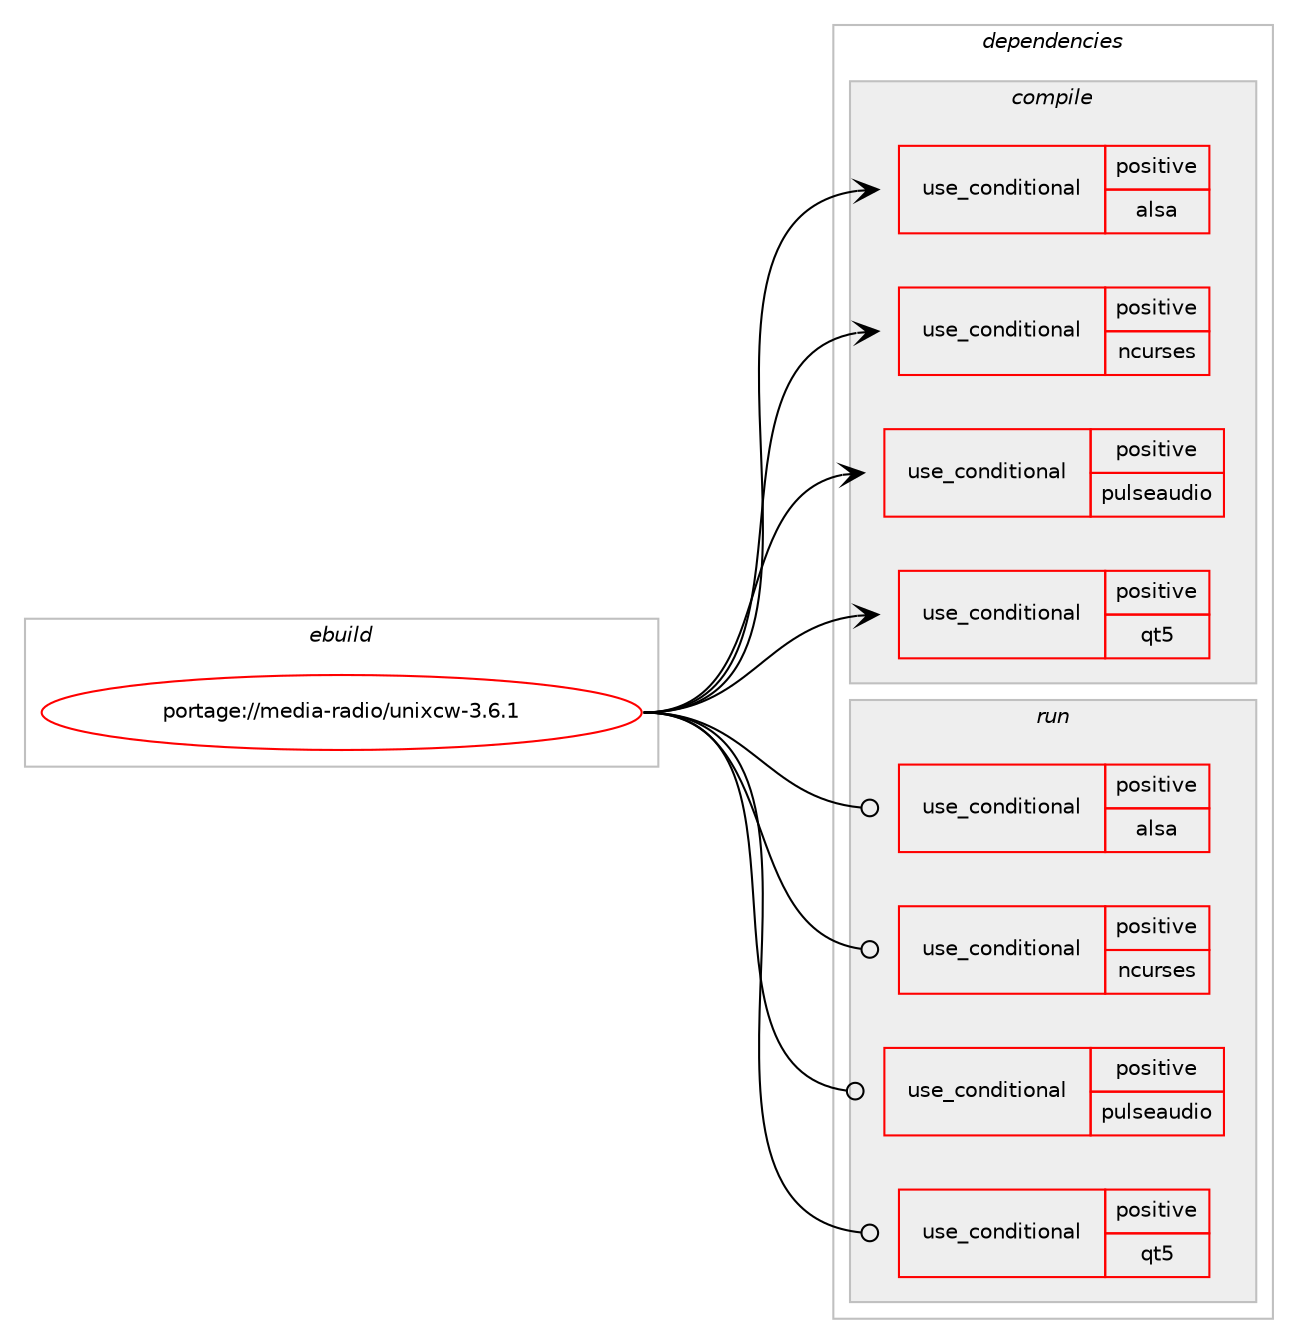 digraph prolog {

# *************
# Graph options
# *************

newrank=true;
concentrate=true;
compound=true;
graph [rankdir=LR,fontname=Helvetica,fontsize=10,ranksep=1.5];#, ranksep=2.5, nodesep=0.2];
edge  [arrowhead=vee];
node  [fontname=Helvetica,fontsize=10];

# **********
# The ebuild
# **********

subgraph cluster_leftcol {
color=gray;
rank=same;
label=<<i>ebuild</i>>;
id [label="portage://media-radio/unixcw-3.6.1", color=red, width=4, href="../media-radio/unixcw-3.6.1.svg"];
}

# ****************
# The dependencies
# ****************

subgraph cluster_midcol {
color=gray;
label=<<i>dependencies</i>>;
subgraph cluster_compile {
fillcolor="#eeeeee";
style=filled;
label=<<i>compile</i>>;
subgraph cond76892 {
dependency161537 [label=<<TABLE BORDER="0" CELLBORDER="1" CELLSPACING="0" CELLPADDING="4"><TR><TD ROWSPAN="3" CELLPADDING="10">use_conditional</TD></TR><TR><TD>positive</TD></TR><TR><TD>alsa</TD></TR></TABLE>>, shape=none, color=red];
# *** BEGIN UNKNOWN DEPENDENCY TYPE (TODO) ***
# dependency161537 -> package_dependency(portage://media-radio/unixcw-3.6.1,install,no,media-libs,alsa-lib,none,[,,],[],[])
# *** END UNKNOWN DEPENDENCY TYPE (TODO) ***

}
id:e -> dependency161537:w [weight=20,style="solid",arrowhead="vee"];
subgraph cond76893 {
dependency161538 [label=<<TABLE BORDER="0" CELLBORDER="1" CELLSPACING="0" CELLPADDING="4"><TR><TD ROWSPAN="3" CELLPADDING="10">use_conditional</TD></TR><TR><TD>positive</TD></TR><TR><TD>ncurses</TD></TR></TABLE>>, shape=none, color=red];
# *** BEGIN UNKNOWN DEPENDENCY TYPE (TODO) ***
# dependency161538 -> package_dependency(portage://media-radio/unixcw-3.6.1,install,no,sys-libs,ncurses,none,[,,],any_same_slot,[])
# *** END UNKNOWN DEPENDENCY TYPE (TODO) ***

}
id:e -> dependency161538:w [weight=20,style="solid",arrowhead="vee"];
subgraph cond76894 {
dependency161539 [label=<<TABLE BORDER="0" CELLBORDER="1" CELLSPACING="0" CELLPADDING="4"><TR><TD ROWSPAN="3" CELLPADDING="10">use_conditional</TD></TR><TR><TD>positive</TD></TR><TR><TD>pulseaudio</TD></TR></TABLE>>, shape=none, color=red];
# *** BEGIN UNKNOWN DEPENDENCY TYPE (TODO) ***
# dependency161539 -> package_dependency(portage://media-radio/unixcw-3.6.1,install,no,media-libs,libpulse,none,[,,],[],[])
# *** END UNKNOWN DEPENDENCY TYPE (TODO) ***

}
id:e -> dependency161539:w [weight=20,style="solid",arrowhead="vee"];
subgraph cond76895 {
dependency161540 [label=<<TABLE BORDER="0" CELLBORDER="1" CELLSPACING="0" CELLPADDING="4"><TR><TD ROWSPAN="3" CELLPADDING="10">use_conditional</TD></TR><TR><TD>positive</TD></TR><TR><TD>qt5</TD></TR></TABLE>>, shape=none, color=red];
# *** BEGIN UNKNOWN DEPENDENCY TYPE (TODO) ***
# dependency161540 -> package_dependency(portage://media-radio/unixcw-3.6.1,install,no,dev-qt,qtcore,none,[,,],[slot(5)],[])
# *** END UNKNOWN DEPENDENCY TYPE (TODO) ***

# *** BEGIN UNKNOWN DEPENDENCY TYPE (TODO) ***
# dependency161540 -> package_dependency(portage://media-radio/unixcw-3.6.1,install,no,dev-qt,qtgui,none,[,,],[slot(5)],[])
# *** END UNKNOWN DEPENDENCY TYPE (TODO) ***

# *** BEGIN UNKNOWN DEPENDENCY TYPE (TODO) ***
# dependency161540 -> package_dependency(portage://media-radio/unixcw-3.6.1,install,no,dev-qt,qtwidgets,none,[,,],[slot(5)],[])
# *** END UNKNOWN DEPENDENCY TYPE (TODO) ***

}
id:e -> dependency161540:w [weight=20,style="solid",arrowhead="vee"];
}
subgraph cluster_compileandrun {
fillcolor="#eeeeee";
style=filled;
label=<<i>compile and run</i>>;
}
subgraph cluster_run {
fillcolor="#eeeeee";
style=filled;
label=<<i>run</i>>;
subgraph cond76896 {
dependency161541 [label=<<TABLE BORDER="0" CELLBORDER="1" CELLSPACING="0" CELLPADDING="4"><TR><TD ROWSPAN="3" CELLPADDING="10">use_conditional</TD></TR><TR><TD>positive</TD></TR><TR><TD>alsa</TD></TR></TABLE>>, shape=none, color=red];
# *** BEGIN UNKNOWN DEPENDENCY TYPE (TODO) ***
# dependency161541 -> package_dependency(portage://media-radio/unixcw-3.6.1,run,no,media-libs,alsa-lib,none,[,,],[],[])
# *** END UNKNOWN DEPENDENCY TYPE (TODO) ***

}
id:e -> dependency161541:w [weight=20,style="solid",arrowhead="odot"];
subgraph cond76897 {
dependency161542 [label=<<TABLE BORDER="0" CELLBORDER="1" CELLSPACING="0" CELLPADDING="4"><TR><TD ROWSPAN="3" CELLPADDING="10">use_conditional</TD></TR><TR><TD>positive</TD></TR><TR><TD>ncurses</TD></TR></TABLE>>, shape=none, color=red];
# *** BEGIN UNKNOWN DEPENDENCY TYPE (TODO) ***
# dependency161542 -> package_dependency(portage://media-radio/unixcw-3.6.1,run,no,sys-libs,ncurses,none,[,,],any_same_slot,[])
# *** END UNKNOWN DEPENDENCY TYPE (TODO) ***

}
id:e -> dependency161542:w [weight=20,style="solid",arrowhead="odot"];
subgraph cond76898 {
dependency161543 [label=<<TABLE BORDER="0" CELLBORDER="1" CELLSPACING="0" CELLPADDING="4"><TR><TD ROWSPAN="3" CELLPADDING="10">use_conditional</TD></TR><TR><TD>positive</TD></TR><TR><TD>pulseaudio</TD></TR></TABLE>>, shape=none, color=red];
# *** BEGIN UNKNOWN DEPENDENCY TYPE (TODO) ***
# dependency161543 -> package_dependency(portage://media-radio/unixcw-3.6.1,run,no,media-libs,libpulse,none,[,,],[],[])
# *** END UNKNOWN DEPENDENCY TYPE (TODO) ***

}
id:e -> dependency161543:w [weight=20,style="solid",arrowhead="odot"];
subgraph cond76899 {
dependency161544 [label=<<TABLE BORDER="0" CELLBORDER="1" CELLSPACING="0" CELLPADDING="4"><TR><TD ROWSPAN="3" CELLPADDING="10">use_conditional</TD></TR><TR><TD>positive</TD></TR><TR><TD>qt5</TD></TR></TABLE>>, shape=none, color=red];
# *** BEGIN UNKNOWN DEPENDENCY TYPE (TODO) ***
# dependency161544 -> package_dependency(portage://media-radio/unixcw-3.6.1,run,no,dev-qt,qtcore,none,[,,],[slot(5)],[])
# *** END UNKNOWN DEPENDENCY TYPE (TODO) ***

# *** BEGIN UNKNOWN DEPENDENCY TYPE (TODO) ***
# dependency161544 -> package_dependency(portage://media-radio/unixcw-3.6.1,run,no,dev-qt,qtgui,none,[,,],[slot(5)],[])
# *** END UNKNOWN DEPENDENCY TYPE (TODO) ***

# *** BEGIN UNKNOWN DEPENDENCY TYPE (TODO) ***
# dependency161544 -> package_dependency(portage://media-radio/unixcw-3.6.1,run,no,dev-qt,qtwidgets,none,[,,],[slot(5)],[])
# *** END UNKNOWN DEPENDENCY TYPE (TODO) ***

}
id:e -> dependency161544:w [weight=20,style="solid",arrowhead="odot"];
}
}

# **************
# The candidates
# **************

subgraph cluster_choices {
rank=same;
color=gray;
label=<<i>candidates</i>>;

}

}

